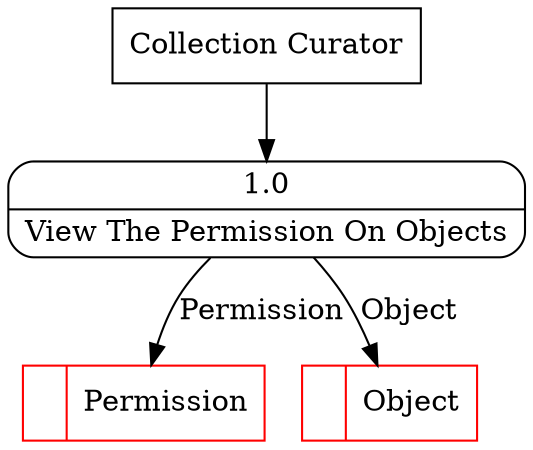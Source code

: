digraph dfd2{ 
node[shape=record]
200 [label="<f0>  |<f1> Permission " color=red];
201 [label="<f0>  |<f1> Object " color=red];
202 [label="Collection Curator" shape=box];
203 [label="{<f0> 1.0|<f1> View The Permission On Objects }" shape=Mrecord];
202 -> 203
203 -> 200 [label="Permission"]
203 -> 201 [label="Object"]
}